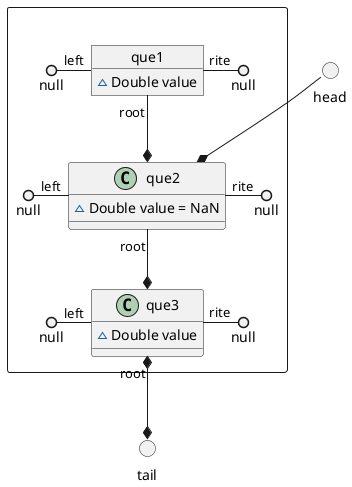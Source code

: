 @startuml

() head
() tail

package " " <<Rectangle>>{

         head --* que2

    object que1{
        ~ Double value
    }
    null ()- "left" que1
        que1 "rite" -() null
        que1 "root" --* que2

    object que2{
        ~ Double value = NaN
    }
        null ()- "left" que2
        que2 "rite" -() null
        que2 "root" --* que3

    object que3{
        ~ Double value
    }
        null ()- "left" que3
        que3 "rite" -() null
        que3 "root" *--* tail
}

@enduml